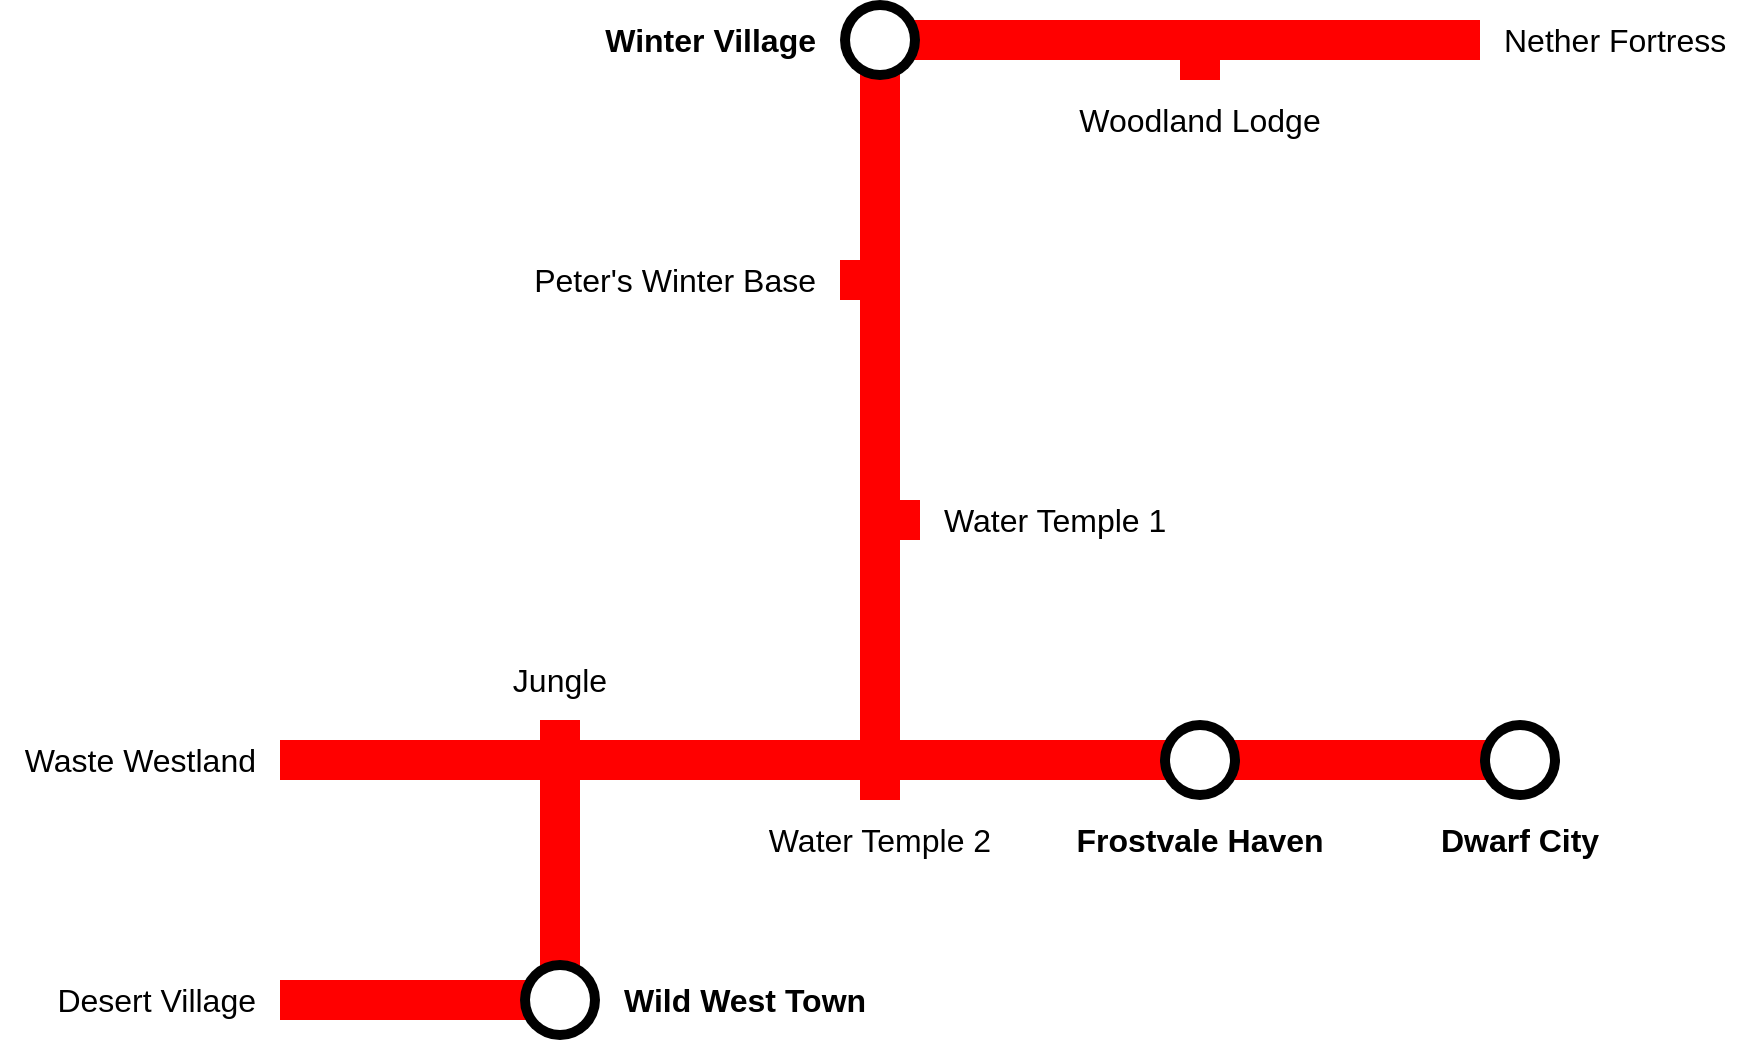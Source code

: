 <mxfile version="24.6.4" type="device">
  <diagram name="Page-1" id="w9uUlAbbZwOWABu_Ap5f">
    <mxGraphModel dx="2261" dy="754" grid="1" gridSize="10" guides="1" tooltips="1" connect="1" arrows="1" fold="1" page="1" pageScale="1" pageWidth="827" pageHeight="1169" math="0" shadow="0">
      <root>
        <mxCell id="0" />
        <mxCell id="1" parent="0" />
        <mxCell id="PywOUl384Lz0mvU4agYD-52" value="" style="rounded=0;whiteSpace=wrap;html=1;strokeColor=none;fillColor=#FF0000;" parent="1" vertex="1">
          <mxGeometry x="380" y="210" width="300" height="20" as="geometry" />
        </mxCell>
        <mxCell id="PywOUl384Lz0mvU4agYD-35" value="" style="rounded=0;whiteSpace=wrap;html=1;strokeColor=none;fillColor=#FF0000;" parent="1" vertex="1">
          <mxGeometry x="80" y="690" width="130" height="20" as="geometry" />
        </mxCell>
        <mxCell id="PywOUl384Lz0mvU4agYD-21" value="" style="rounded=0;whiteSpace=wrap;html=1;strokeColor=none;fillColor=#FF0000;" parent="1" vertex="1">
          <mxGeometry x="210" y="560" width="20" height="10" as="geometry" />
        </mxCell>
        <mxCell id="PywOUl384Lz0mvU4agYD-10" value="" style="rounded=0;whiteSpace=wrap;html=1;strokeColor=none;fillColor=#FF0000;" parent="1" vertex="1">
          <mxGeometry x="370" y="230" width="20" height="350" as="geometry" />
        </mxCell>
        <mxCell id="PywOUl384Lz0mvU4agYD-1" value="" style="ellipse;whiteSpace=wrap;html=1;aspect=fixed;fillColor=#000000;strokeColor=none;" parent="1" vertex="1">
          <mxGeometry x="360" y="200" width="40" height="40" as="geometry" />
        </mxCell>
        <mxCell id="PywOUl384Lz0mvU4agYD-2" value="" style="ellipse;whiteSpace=wrap;html=1;aspect=fixed;strokeColor=none;" parent="1" vertex="1">
          <mxGeometry x="365" y="205" width="30" height="30" as="geometry" />
        </mxCell>
        <mxCell id="PywOUl384Lz0mvU4agYD-3" value="Winter Village" style="text;html=1;align=right;verticalAlign=middle;whiteSpace=wrap;rounded=0;fontStyle=1;fontSize=16;strokeColor=none;" parent="1" vertex="1">
          <mxGeometry x="220" y="200" width="130" height="40" as="geometry" />
        </mxCell>
        <mxCell id="PywOUl384Lz0mvU4agYD-6" value="Water Temple 1" style="text;html=1;align=left;verticalAlign=middle;whiteSpace=wrap;rounded=0;fontStyle=0;fontSize=16;strokeColor=none;" parent="1" vertex="1">
          <mxGeometry x="410" y="440" width="130" height="40" as="geometry" />
        </mxCell>
        <mxCell id="PywOUl384Lz0mvU4agYD-9" value="Water Temple 2" style="text;html=1;align=center;verticalAlign=middle;whiteSpace=wrap;rounded=0;fontStyle=0;fontSize=16;strokeColor=none;" parent="1" vertex="1">
          <mxGeometry x="315" y="600" width="130" height="40" as="geometry" />
        </mxCell>
        <mxCell id="PywOUl384Lz0mvU4agYD-16" value="Jungle" style="text;html=1;align=center;verticalAlign=middle;whiteSpace=wrap;rounded=0;fontStyle=0;fontSize=16;strokeColor=none;" parent="1" vertex="1">
          <mxGeometry x="155" y="520" width="130" height="40" as="geometry" />
        </mxCell>
        <mxCell id="PywOUl384Lz0mvU4agYD-20" value="Waste Westland" style="text;html=1;align=right;verticalAlign=middle;whiteSpace=wrap;rounded=0;fontStyle=0;fontSize=16;strokeColor=none;" parent="1" vertex="1">
          <mxGeometry x="-50" y="560" width="120" height="40" as="geometry" />
        </mxCell>
        <mxCell id="PywOUl384Lz0mvU4agYD-22" value="" style="rounded=0;whiteSpace=wrap;html=1;strokeColor=none;fillColor=#FF0000;" parent="1" vertex="1">
          <mxGeometry x="210" y="585" width="20" height="115" as="geometry" />
        </mxCell>
        <mxCell id="PywOUl384Lz0mvU4agYD-27" value="" style="ellipse;whiteSpace=wrap;html=1;aspect=fixed;fillColor=#000000;strokeColor=none;" parent="1" vertex="1">
          <mxGeometry x="200" y="680" width="40" height="40" as="geometry" />
        </mxCell>
        <mxCell id="PywOUl384Lz0mvU4agYD-28" value="" style="ellipse;whiteSpace=wrap;html=1;aspect=fixed;strokeColor=none;" parent="1" vertex="1">
          <mxGeometry x="205" y="685" width="30" height="30" as="geometry" />
        </mxCell>
        <mxCell id="PywOUl384Lz0mvU4agYD-29" value="Wild West Town" style="text;html=1;align=left;verticalAlign=middle;whiteSpace=wrap;rounded=0;fontStyle=1;fontSize=16;strokeColor=none;" parent="1" vertex="1">
          <mxGeometry x="250" y="680" width="130" height="40" as="geometry" />
        </mxCell>
        <mxCell id="PywOUl384Lz0mvU4agYD-30" value="" style="rounded=0;whiteSpace=wrap;html=1;strokeColor=none;fillColor=#FF0000;" parent="1" vertex="1">
          <mxGeometry x="370" y="450" width="30" height="20" as="geometry" />
        </mxCell>
        <mxCell id="PywOUl384Lz0mvU4agYD-31" value="" style="rounded=0;whiteSpace=wrap;html=1;strokeColor=none;fillColor=#FF0000;" parent="1" vertex="1">
          <mxGeometry x="80" y="570" width="620" height="20" as="geometry" />
        </mxCell>
        <mxCell id="PywOUl384Lz0mvU4agYD-34" value="Desert Village" style="text;html=1;align=right;verticalAlign=middle;whiteSpace=wrap;rounded=0;fontStyle=0;fontSize=16;strokeColor=none;" parent="1" vertex="1">
          <mxGeometry x="-60" y="680" width="130" height="40" as="geometry" />
        </mxCell>
        <mxCell id="PywOUl384Lz0mvU4agYD-36" value="" style="rounded=0;whiteSpace=wrap;html=1;strokeColor=none;fillColor=#FF0000;" parent="1" vertex="1">
          <mxGeometry x="370" y="590" width="20" height="10" as="geometry" />
        </mxCell>
        <mxCell id="PywOUl384Lz0mvU4agYD-37" value="" style="ellipse;whiteSpace=wrap;html=1;aspect=fixed;fillColor=#000000;strokeColor=none;" parent="1" vertex="1">
          <mxGeometry x="520" y="560" width="40" height="40" as="geometry" />
        </mxCell>
        <mxCell id="PywOUl384Lz0mvU4agYD-38" value="" style="ellipse;whiteSpace=wrap;html=1;aspect=fixed;strokeColor=none;" parent="1" vertex="1">
          <mxGeometry x="525" y="565" width="30" height="30" as="geometry" />
        </mxCell>
        <mxCell id="PywOUl384Lz0mvU4agYD-39" value="Frostvale Haven" style="text;html=1;align=center;verticalAlign=middle;whiteSpace=wrap;rounded=0;fontStyle=1;fontSize=16;strokeColor=none;" parent="1" vertex="1">
          <mxGeometry x="475" y="600" width="130" height="40" as="geometry" />
        </mxCell>
        <mxCell id="PywOUl384Lz0mvU4agYD-44" value="" style="ellipse;whiteSpace=wrap;html=1;aspect=fixed;fillColor=#000000;strokeColor=none;" parent="1" vertex="1">
          <mxGeometry x="680" y="560" width="40" height="40" as="geometry" />
        </mxCell>
        <mxCell id="PywOUl384Lz0mvU4agYD-45" value="" style="ellipse;whiteSpace=wrap;html=1;aspect=fixed;strokeColor=none;" parent="1" vertex="1">
          <mxGeometry x="685" y="565" width="30" height="30" as="geometry" />
        </mxCell>
        <mxCell id="PywOUl384Lz0mvU4agYD-46" value="Dwarf City" style="text;html=1;align=center;verticalAlign=middle;whiteSpace=wrap;rounded=0;fontStyle=1;fontSize=16;strokeColor=none;" parent="1" vertex="1">
          <mxGeometry x="635" y="600" width="130" height="40" as="geometry" />
        </mxCell>
        <mxCell id="PywOUl384Lz0mvU4agYD-49" value="Peter&#39;s Winter Base" style="text;html=1;align=right;verticalAlign=middle;whiteSpace=wrap;rounded=0;fontStyle=0;fontSize=16;strokeColor=none;" parent="1" vertex="1">
          <mxGeometry x="180" y="320" width="170" height="40" as="geometry" />
        </mxCell>
        <mxCell id="PywOUl384Lz0mvU4agYD-50" value="" style="rounded=0;whiteSpace=wrap;html=1;strokeColor=none;fillColor=#FF0000;" parent="1" vertex="1">
          <mxGeometry x="360" y="330" width="25" height="20" as="geometry" />
        </mxCell>
        <mxCell id="PywOUl384Lz0mvU4agYD-53" value="" style="rounded=0;whiteSpace=wrap;html=1;strokeColor=none;fillColor=#FF0000;" parent="1" vertex="1">
          <mxGeometry x="530" y="210" width="20" height="30" as="geometry" />
        </mxCell>
        <mxCell id="PywOUl384Lz0mvU4agYD-54" value="Woodland Lodge" style="text;html=1;align=center;verticalAlign=middle;whiteSpace=wrap;rounded=0;fontStyle=0;fontSize=16;strokeColor=none;" parent="1" vertex="1">
          <mxGeometry x="475" y="240" width="130" height="40" as="geometry" />
        </mxCell>
        <mxCell id="PywOUl384Lz0mvU4agYD-55" value="Nether Fortress" style="text;html=1;align=left;verticalAlign=middle;whiteSpace=wrap;rounded=0;fontStyle=0;fontSize=16;strokeColor=none;" parent="1" vertex="1">
          <mxGeometry x="690" y="200" width="130" height="40" as="geometry" />
        </mxCell>
      </root>
    </mxGraphModel>
  </diagram>
</mxfile>
